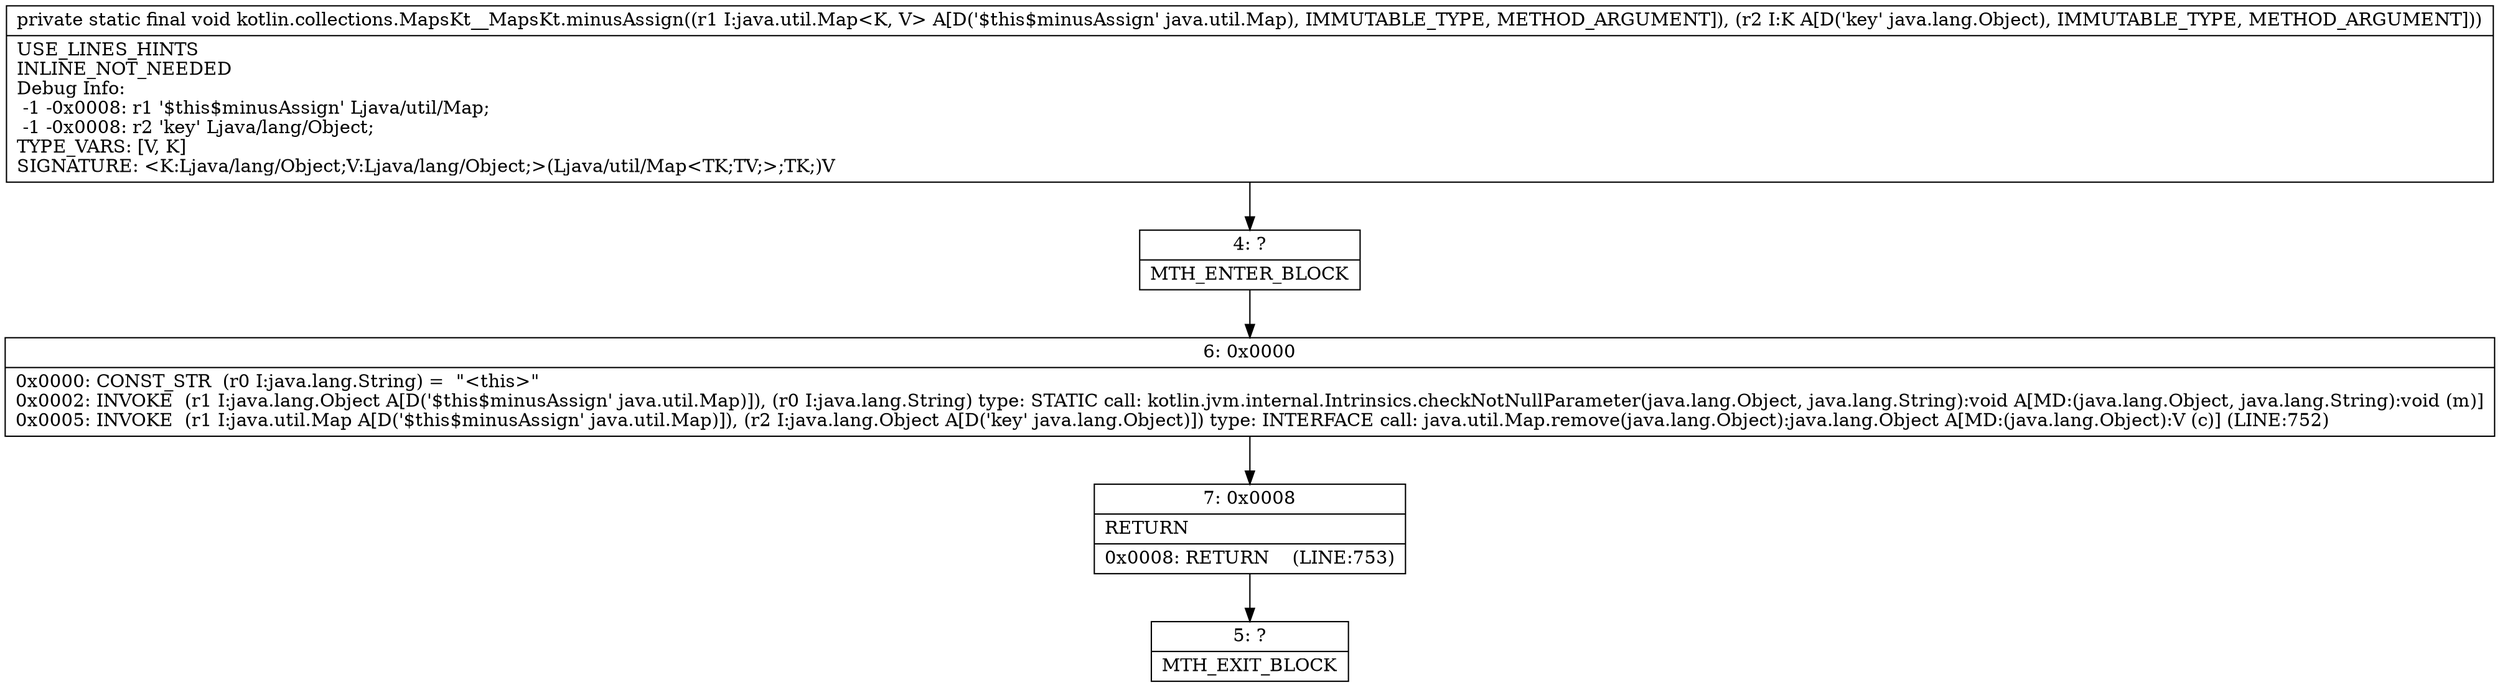 digraph "CFG forkotlin.collections.MapsKt__MapsKt.minusAssign(Ljava\/util\/Map;Ljava\/lang\/Object;)V" {
Node_4 [shape=record,label="{4\:\ ?|MTH_ENTER_BLOCK\l}"];
Node_6 [shape=record,label="{6\:\ 0x0000|0x0000: CONST_STR  (r0 I:java.lang.String) =  \"\<this\>\" \l0x0002: INVOKE  (r1 I:java.lang.Object A[D('$this$minusAssign' java.util.Map)]), (r0 I:java.lang.String) type: STATIC call: kotlin.jvm.internal.Intrinsics.checkNotNullParameter(java.lang.Object, java.lang.String):void A[MD:(java.lang.Object, java.lang.String):void (m)]\l0x0005: INVOKE  (r1 I:java.util.Map A[D('$this$minusAssign' java.util.Map)]), (r2 I:java.lang.Object A[D('key' java.lang.Object)]) type: INTERFACE call: java.util.Map.remove(java.lang.Object):java.lang.Object A[MD:(java.lang.Object):V (c)] (LINE:752)\l}"];
Node_7 [shape=record,label="{7\:\ 0x0008|RETURN\l|0x0008: RETURN    (LINE:753)\l}"];
Node_5 [shape=record,label="{5\:\ ?|MTH_EXIT_BLOCK\l}"];
MethodNode[shape=record,label="{private static final void kotlin.collections.MapsKt__MapsKt.minusAssign((r1 I:java.util.Map\<K, V\> A[D('$this$minusAssign' java.util.Map), IMMUTABLE_TYPE, METHOD_ARGUMENT]), (r2 I:K A[D('key' java.lang.Object), IMMUTABLE_TYPE, METHOD_ARGUMENT]))  | USE_LINES_HINTS\lINLINE_NOT_NEEDED\lDebug Info:\l  \-1 \-0x0008: r1 '$this$minusAssign' Ljava\/util\/Map;\l  \-1 \-0x0008: r2 'key' Ljava\/lang\/Object;\lTYPE_VARS: [V, K]\lSIGNATURE: \<K:Ljava\/lang\/Object;V:Ljava\/lang\/Object;\>(Ljava\/util\/Map\<TK;TV;\>;TK;)V\l}"];
MethodNode -> Node_4;Node_4 -> Node_6;
Node_6 -> Node_7;
Node_7 -> Node_5;
}

